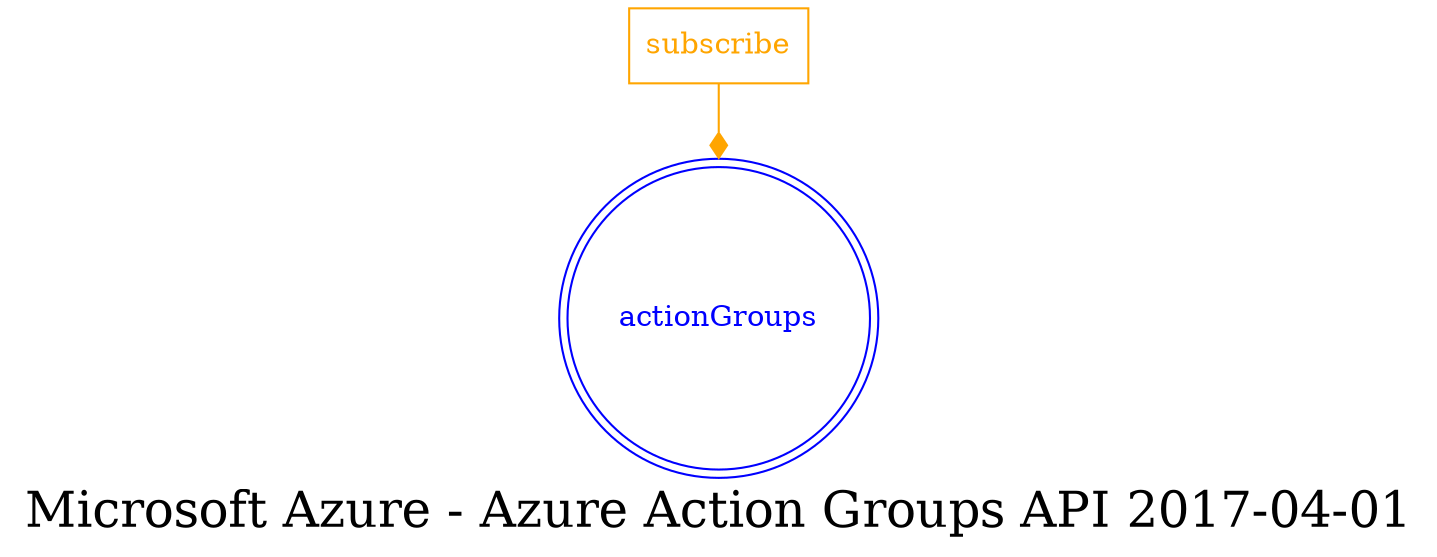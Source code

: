 digraph LexiconGraph {
graph[label="Microsoft Azure - Azure Action Groups API 2017-04-01", fontsize=24]
splines=true
"actionGroups" [color=blue, fontcolor=blue, shape=doublecircle]
"subscribe" [color=orange, fontcolor=orange, shape=box]
"subscribe" -> "actionGroups" [color=orange, fontcolor=orange, arrowhead=diamond, arrowtail=none]
}
